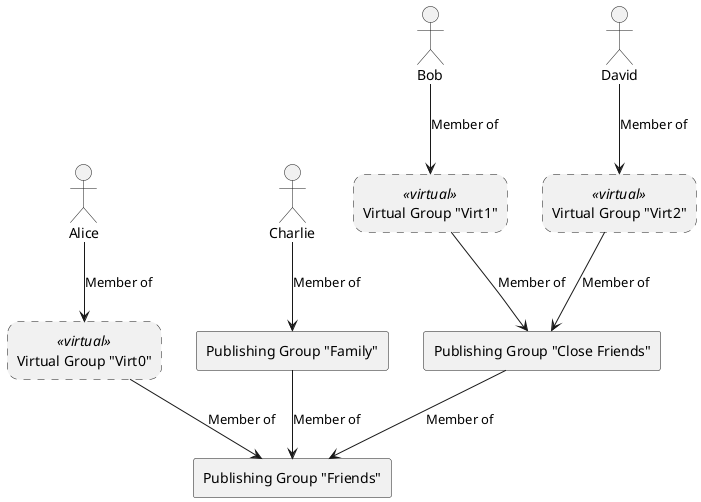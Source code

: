 @startuml


actor Alice
actor Bob
actor Charlie
actor David

skinparam rectangle {
    RoundCorner<<virtual>> 25
    BorderStyle<<virtual>> dashed
}

rectangle "Publishing Group "Friends"" as friends
rectangle "Publishing Group "Family"" as family
rectangle "Publishing Group "Close Friends"" as closefriends

rectangle "Virtual Group "Virt0"" <<virtual>> as virt0
rectangle "Virtual Group "Virt1"" <<virtual>> as virt1
rectangle "Virtual Group "Virt2"" <<virtual>> as virt2

closefriends --> friends : Member of
family --> friends : Member of
virt0 --> friends : Member of

Alice --> virt0 : Member of
virt1 --> closefriends : Member of
virt2 --> closefriends : Member of
Bob --> virt1 : Member of
David --> virt2 : Member of
Charlie --> family : Member of

@enduml